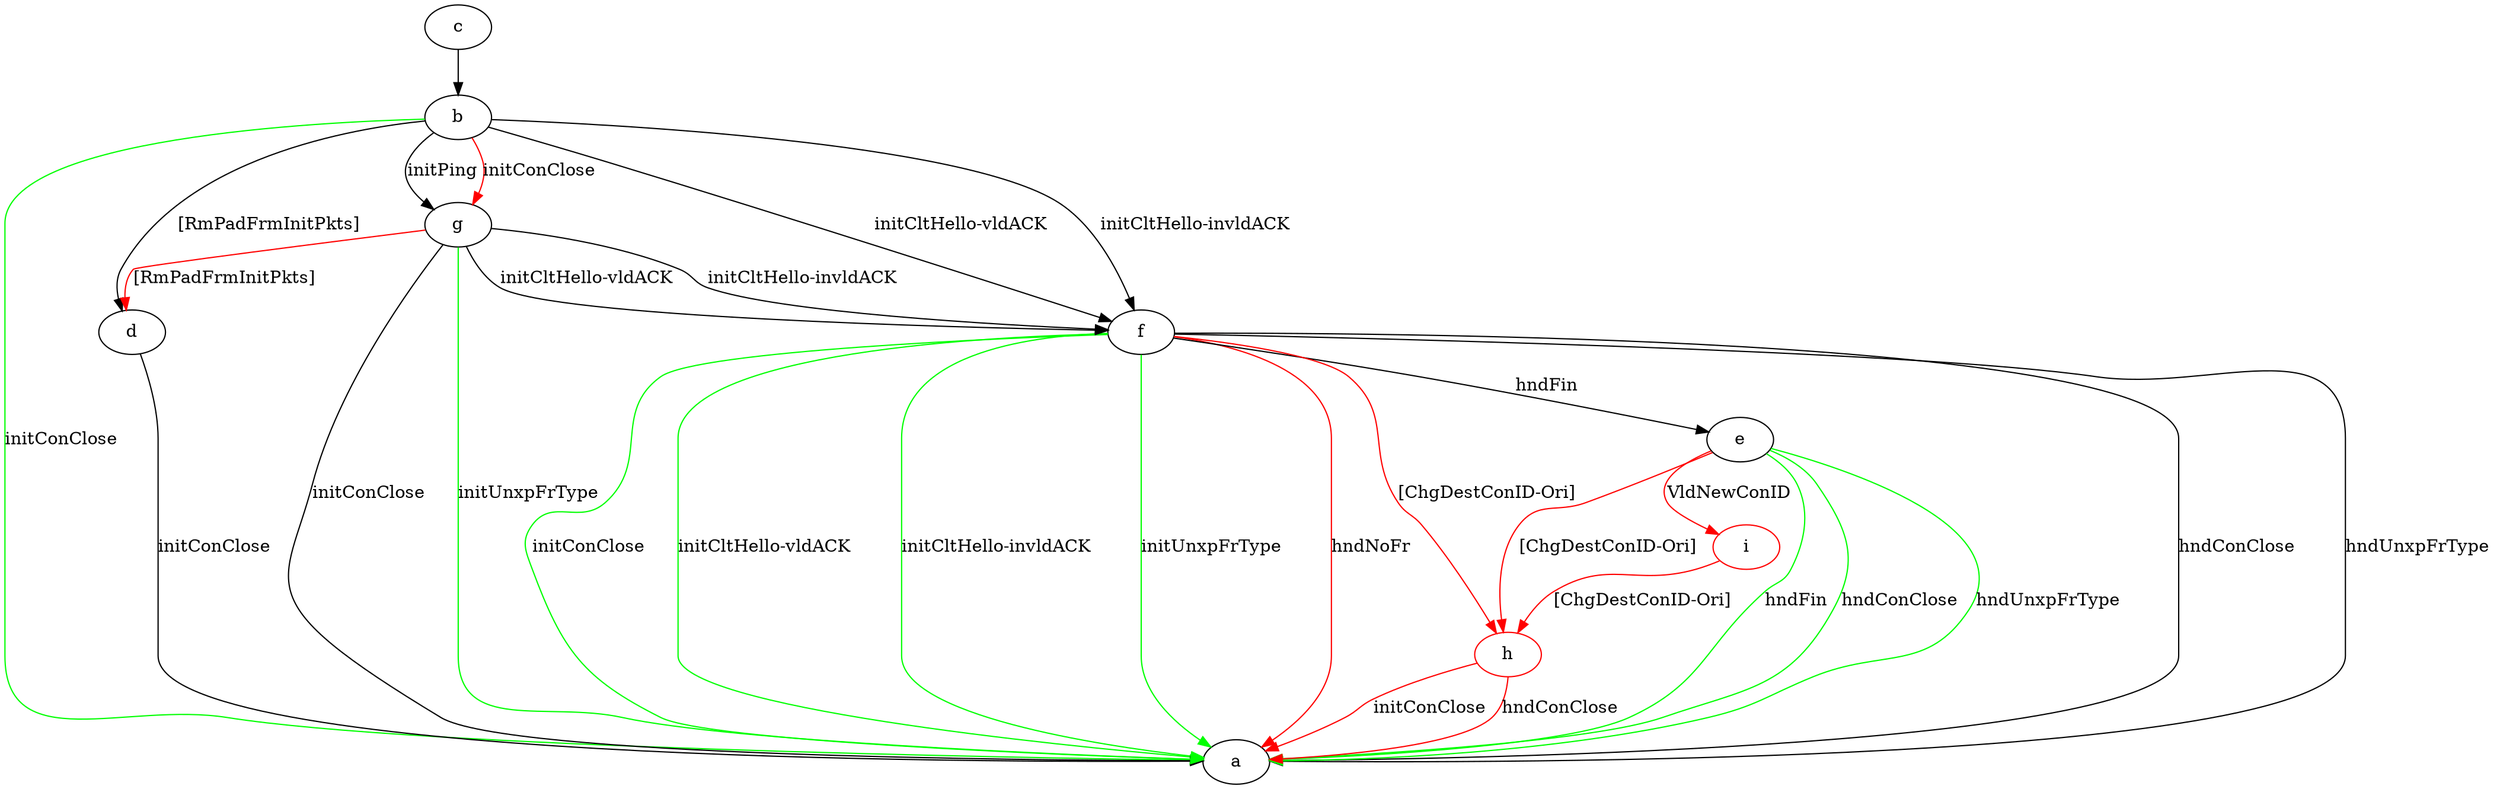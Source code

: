 digraph "" {
	b -> a	[key=0,
		color=green,
		label="initConClose "];
	b -> d	[key=0,
		label="[RmPadFrmInitPkts] "];
	b -> f	[key=0,
		label="initCltHello-vldACK "];
	b -> f	[key=1,
		label="initCltHello-invldACK "];
	b -> g	[key=0,
		label="initPing "];
	b -> g	[key=1,
		color=red,
		label="initConClose "];
	c -> b	[key=0];
	d -> a	[key=0,
		label="initConClose "];
	e -> a	[key=0,
		color=green,
		label="hndFin "];
	e -> a	[key=1,
		color=green,
		label="hndConClose "];
	e -> a	[key=2,
		color=green,
		label="hndUnxpFrType "];
	h	[color=red];
	e -> h	[key=0,
		color=red,
		label="[ChgDestConID-Ori] "];
	i	[color=red];
	e -> i	[key=0,
		color=red,
		label="VldNewConID "];
	f -> a	[key=0,
		label="hndConClose "];
	f -> a	[key=1,
		label="hndUnxpFrType "];
	f -> a	[key=2,
		color=green,
		label="initConClose "];
	f -> a	[key=3,
		color=green,
		label="initCltHello-vldACK "];
	f -> a	[key=4,
		color=green,
		label="initCltHello-invldACK "];
	f -> a	[key=5,
		color=green,
		label="initUnxpFrType "];
	f -> a	[key=6,
		color=red,
		label="hndNoFr "];
	f -> e	[key=0,
		label="hndFin "];
	f -> h	[key=0,
		color=red,
		label="[ChgDestConID-Ori] "];
	g -> a	[key=0,
		label="initConClose "];
	g -> a	[key=1,
		color=green,
		label="initUnxpFrType "];
	g -> d	[key=0,
		color=red,
		label="[RmPadFrmInitPkts] "];
	g -> f	[key=0,
		label="initCltHello-vldACK "];
	g -> f	[key=1,
		label="initCltHello-invldACK "];
	h -> a	[key=0,
		color=red,
		label="initConClose "];
	h -> a	[key=1,
		color=red,
		label="hndConClose "];
	i -> h	[key=0,
		color=red,
		label="[ChgDestConID-Ori] "];
}
